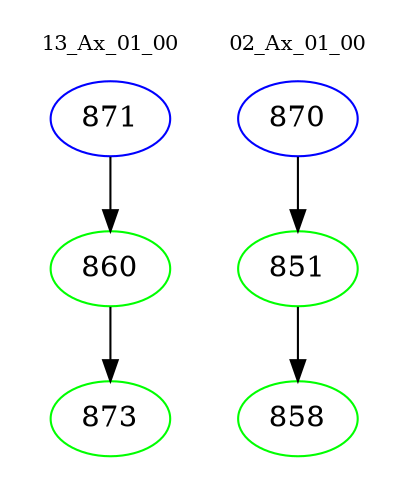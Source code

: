 digraph{
subgraph cluster_0 {
color = white
label = "13_Ax_01_00";
fontsize=10;
T0_871 [label="871", color="blue"]
T0_871 -> T0_860 [color="black"]
T0_860 [label="860", color="green"]
T0_860 -> T0_873 [color="black"]
T0_873 [label="873", color="green"]
}
subgraph cluster_1 {
color = white
label = "02_Ax_01_00";
fontsize=10;
T1_870 [label="870", color="blue"]
T1_870 -> T1_851 [color="black"]
T1_851 [label="851", color="green"]
T1_851 -> T1_858 [color="black"]
T1_858 [label="858", color="green"]
}
}
